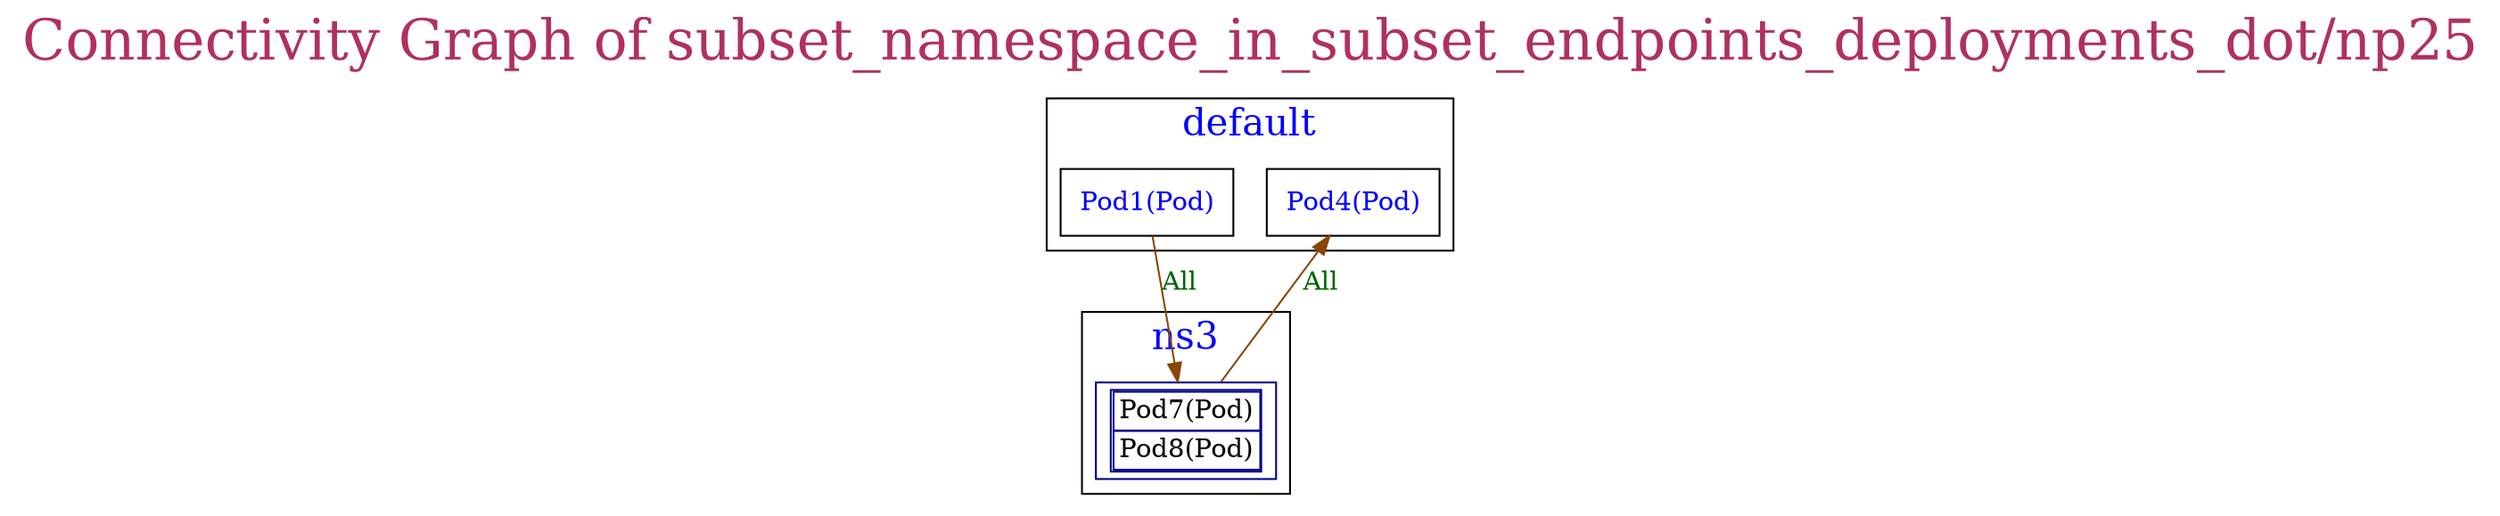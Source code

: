 // The Connectivity Graph of subset_namespace_in_subset_endpoints_deployments_dot/np25
digraph {
	label="Connectivity Graph of subset_namespace_in_subset_endpoints_deployments_dot/np25"	labelloc = "t"
	fontsize=30
	fontcolor=maroon
subgraph cluster_default_namespace{
	label="default"
	fontsize=20
	fontcolor=blue
	"default/Pod1(Pod)" [label=<<table border="0" cellspacing="0"><tr><td>Pod1(Pod)</td></tr></table>> shape=box fontcolor=blue]
	"default/Pod4(Pod)" [label=<<table border="0" cellspacing="0"><tr><td>Pod4(Pod)</td></tr></table>> shape=box fontcolor=blue]
}
subgraph cluster_ns3_namespace{
	label="ns3"
	fontsize=20
	fontcolor=blue
	"ns3/Pod7(Pod)" [label=<<table border="1" cellspacing="0"><tr><td>Pod7(Pod)</td></tr><tr><td>Pod8(Pod)</td></tr></table>> shape=box color=blue4]
}
	"default/Pod1(Pod)" -> "ns3/Pod7(Pod)"[label="All" color=darkorange4 fontcolor=darkgreen dir=both arrowhead=normal arrowtail=none]
	"ns3/Pod7(Pod)" -> "default/Pod4(Pod)"[label="All" color=darkorange4 fontcolor=darkgreen dir=both arrowhead=normal arrowtail=none]
}
